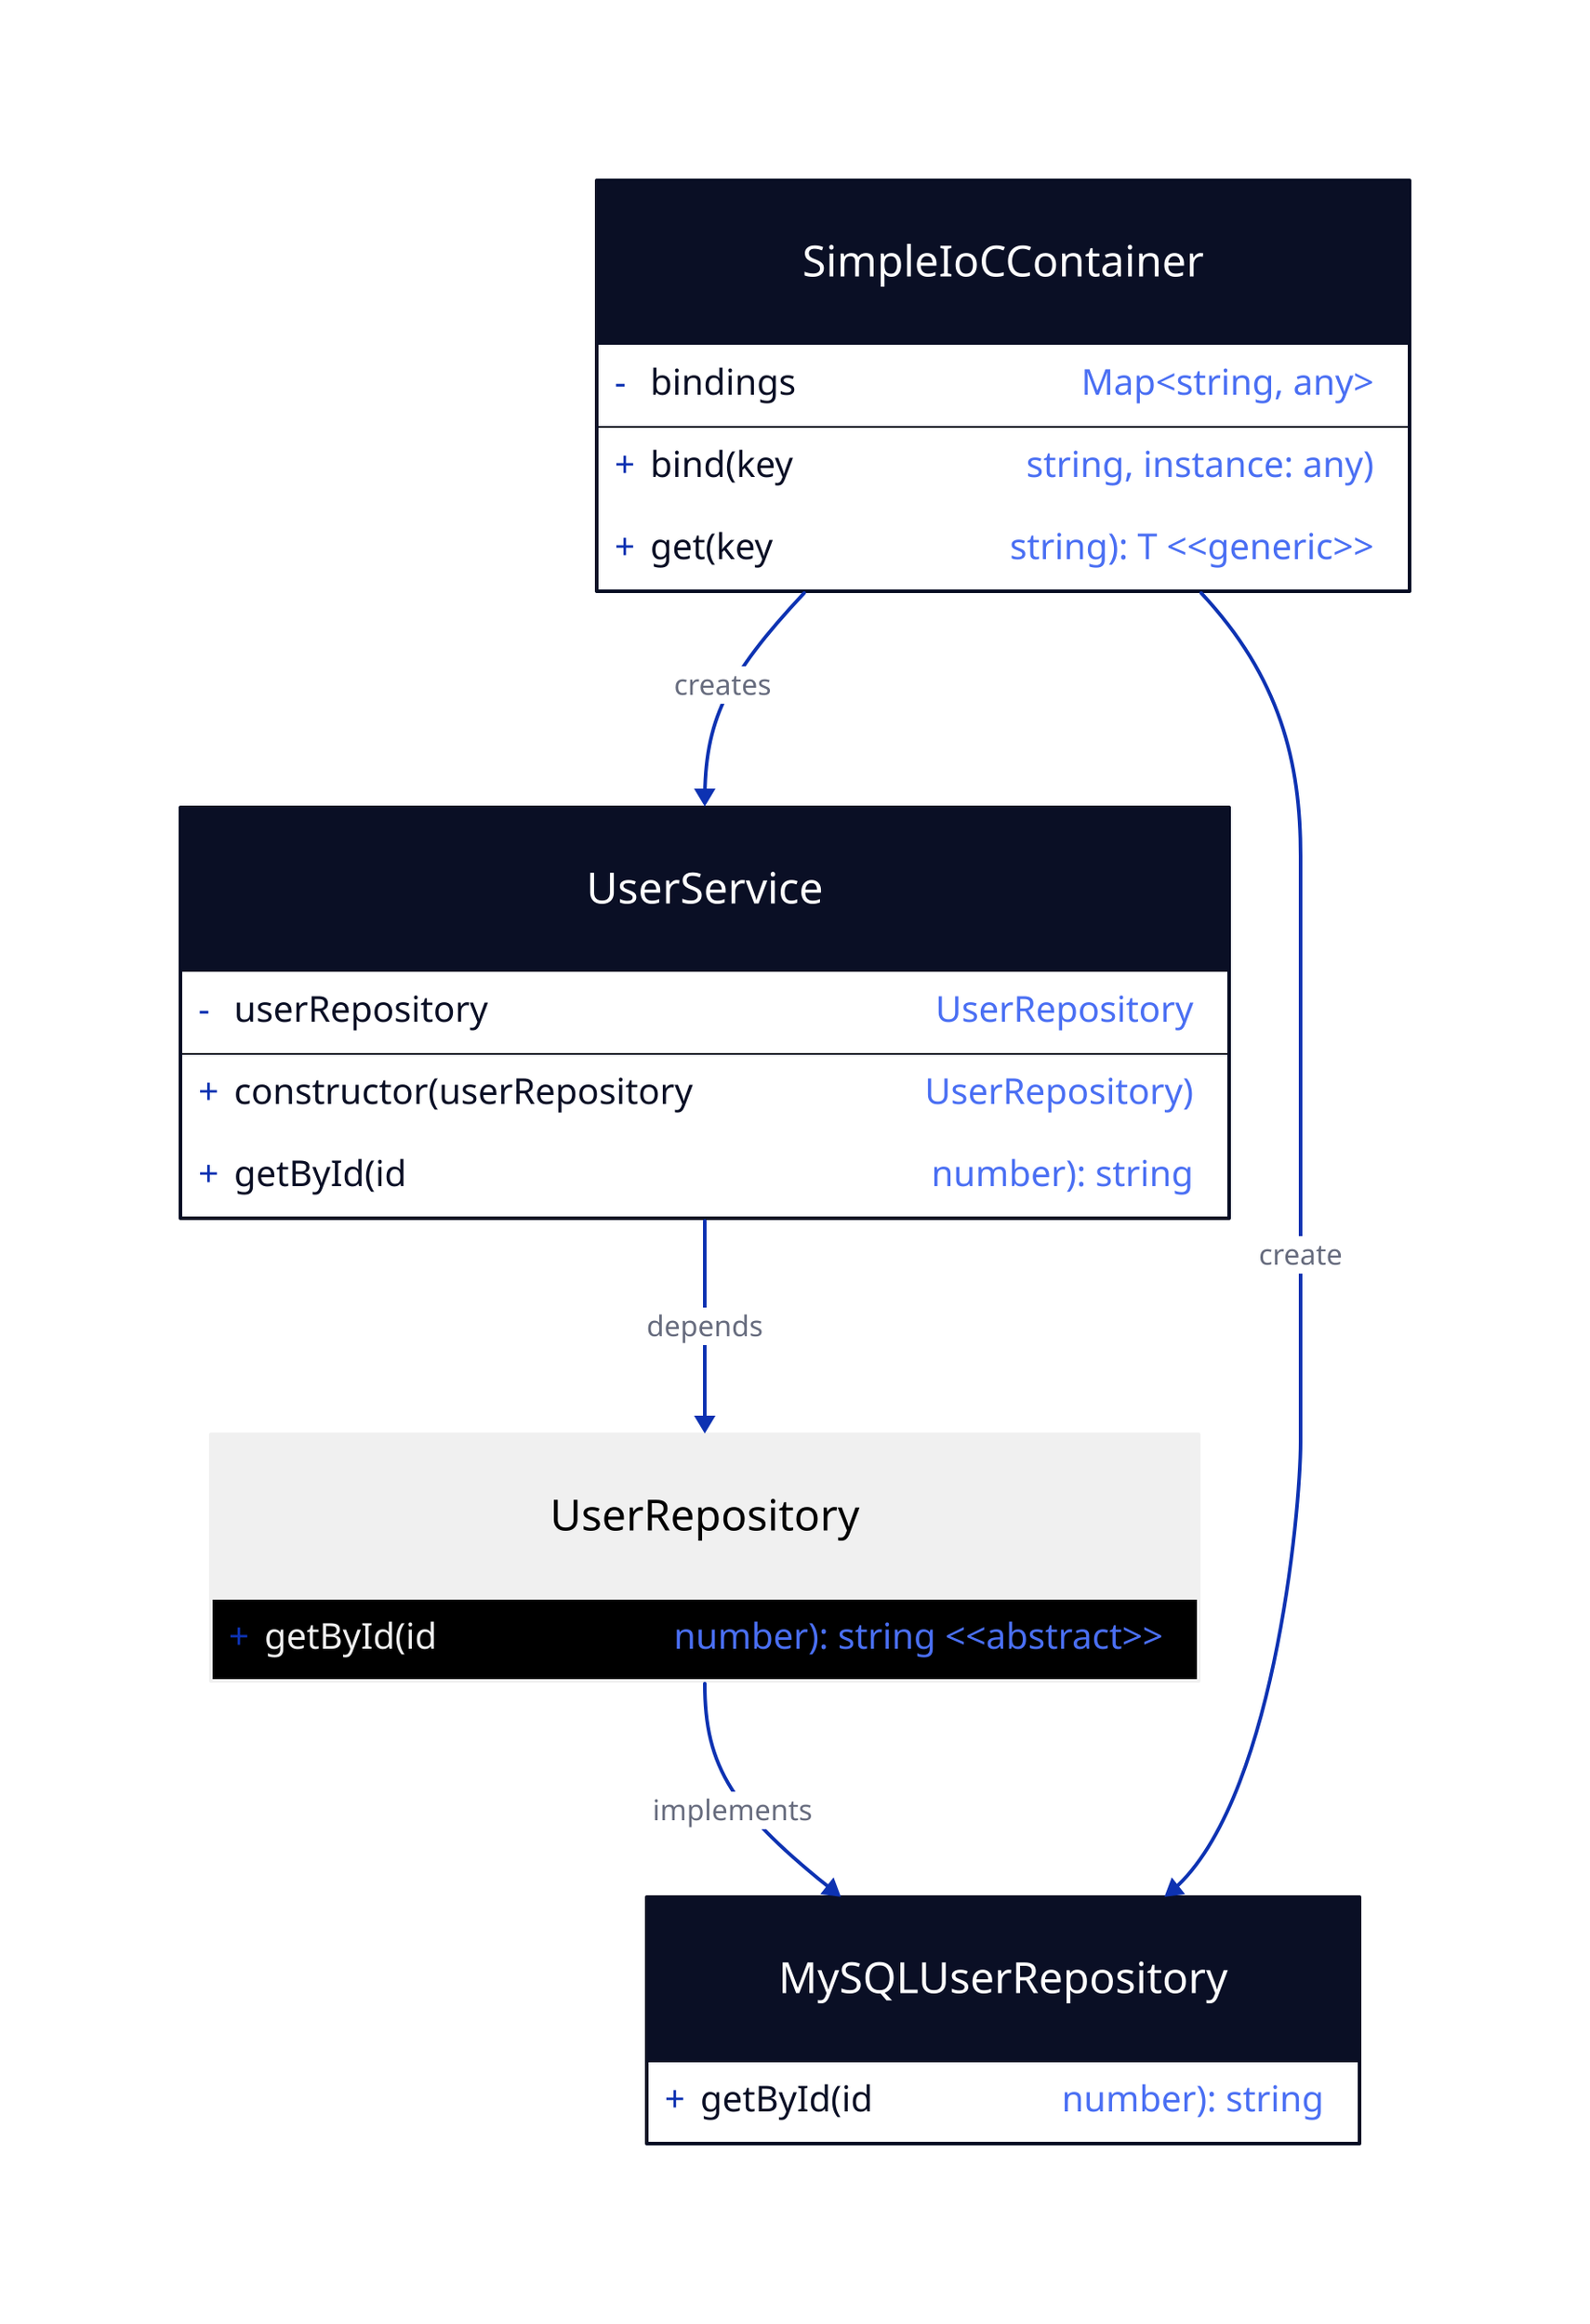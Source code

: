 # Interface
UserRepository: {
  shape: class
  style: {fill: "#f0f0f0"; stroke: "#000000"}
  +getById(id: number): string <<abstract>>
}

# Classes
MySQLUserRepository: {
  shape: class
  +getById(id: number): string
}

UserService: {
  shape: class
  -userRepository: UserRepository
  +constructor(userRepository: UserRepository)
  +getById(id: number): string
}

SimpleIoCContainer: {
  shape: class
  -bindings: Map<string, any>
  +bind(key: string, instance: any)
  +get(key: string): T <<generic>>
}

# Relationships
UserRepository -> MySQLUserRepository: implements
UserService -> UserRepository: depends
SimpleIoCContainer -> UserService: creates
SimpleIoCContainer -> MySQLUserRepository: create